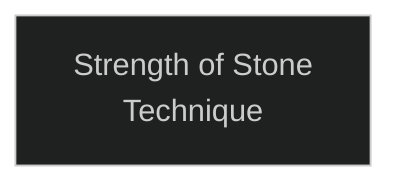 ---
config:
  theme: dark
---
flowchart TD

    strength_of_stone_technique[Strength of Stone<br>Technique]
    click strength_of_stone_technique callback "
        Strength of stone Technique<br>
        <br>
        Cost: 2 motes per person<br>
        Duration: The Dragon-Blooded's Essence in scenes<br>
        Type: Reflexive<br>
        Minimum Resistance: 2<br>
        Minimum Essence: 1<br>
        Prerequisite Charms: None<br>
        <br>
        One of the most notable traits of the element of Earth
        is its strength and resistance to damage. Through this
        Charm, a Dragon-Blooded can take on some of the strength
        and hardness of stone and share it with other people.
        After a short meditation while holding and concentrating
        upon the Essence within a pebble, the character
        becomes stronger and tougher, gaining one dot of both
        Strength and Stamina for the next five minutes. If the
        Dragon-Blooded character wants to include other people
        Dragon-Blooded character wants to include other people
        in the Charm, the recipients must all hold hands in a circle
        with a pebble between each pair of palms. An individual
        cannot benefit from multiple simultaneous uses of this
        Charm, even if different Dragon-Blooded invoke it.<br>
        Cascade Charms:<br>
        • An obvious extension grants actual dots of armor by
        making the character's skin as hard as stone while retain-
        ing the flexibility of life.<br>
        • A more advanced variation lets a Dragon-Blooded
        character become as invulnerable as a stone statue. Unfortunately,
        the character also becomes stiff and slow, cutting
        all Dexterity-based dice pools in half for the Charm's
        duration.
        "